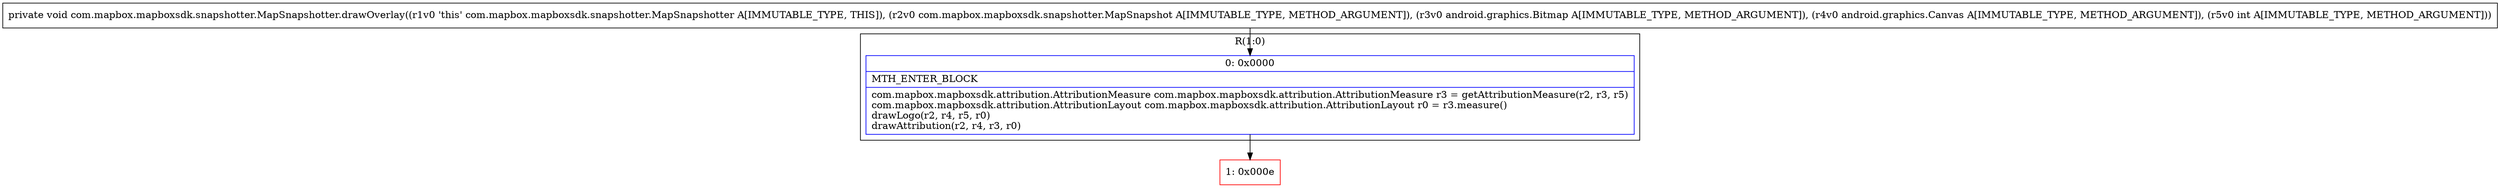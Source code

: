 digraph "CFG forcom.mapbox.mapboxsdk.snapshotter.MapSnapshotter.drawOverlay(Lcom\/mapbox\/mapboxsdk\/snapshotter\/MapSnapshot;Landroid\/graphics\/Bitmap;Landroid\/graphics\/Canvas;I)V" {
subgraph cluster_Region_409928549 {
label = "R(1:0)";
node [shape=record,color=blue];
Node_0 [shape=record,label="{0\:\ 0x0000|MTH_ENTER_BLOCK\l|com.mapbox.mapboxsdk.attribution.AttributionMeasure com.mapbox.mapboxsdk.attribution.AttributionMeasure r3 = getAttributionMeasure(r2, r3, r5)\lcom.mapbox.mapboxsdk.attribution.AttributionLayout com.mapbox.mapboxsdk.attribution.AttributionLayout r0 = r3.measure()\ldrawLogo(r2, r4, r5, r0)\ldrawAttribution(r2, r4, r3, r0)\l}"];
}
Node_1 [shape=record,color=red,label="{1\:\ 0x000e}"];
MethodNode[shape=record,label="{private void com.mapbox.mapboxsdk.snapshotter.MapSnapshotter.drawOverlay((r1v0 'this' com.mapbox.mapboxsdk.snapshotter.MapSnapshotter A[IMMUTABLE_TYPE, THIS]), (r2v0 com.mapbox.mapboxsdk.snapshotter.MapSnapshot A[IMMUTABLE_TYPE, METHOD_ARGUMENT]), (r3v0 android.graphics.Bitmap A[IMMUTABLE_TYPE, METHOD_ARGUMENT]), (r4v0 android.graphics.Canvas A[IMMUTABLE_TYPE, METHOD_ARGUMENT]), (r5v0 int A[IMMUTABLE_TYPE, METHOD_ARGUMENT])) }"];
MethodNode -> Node_0;
Node_0 -> Node_1;
}

